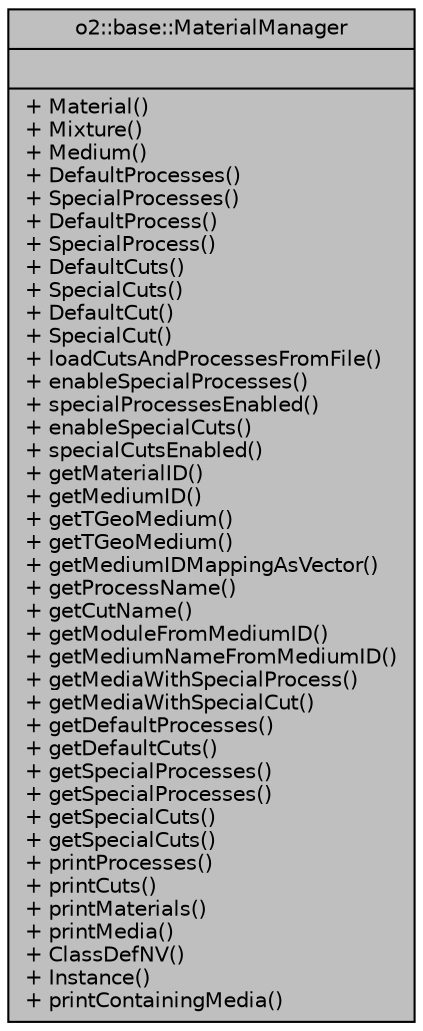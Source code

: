 digraph "o2::base::MaterialManager"
{
 // INTERACTIVE_SVG=YES
  bgcolor="transparent";
  edge [fontname="Helvetica",fontsize="10",labelfontname="Helvetica",labelfontsize="10"];
  node [fontname="Helvetica",fontsize="10",shape=record];
  Node1 [label="{o2::base::MaterialManager\n||+ Material()\l+ Mixture()\l+ Medium()\l+ DefaultProcesses()\l+ SpecialProcesses()\l+ DefaultProcess()\l+ SpecialProcess()\l+ DefaultCuts()\l+ SpecialCuts()\l+ DefaultCut()\l+ SpecialCut()\l+ loadCutsAndProcessesFromFile()\l+ enableSpecialProcesses()\l+ specialProcessesEnabled()\l+ enableSpecialCuts()\l+ specialCutsEnabled()\l+ getMaterialID()\l+ getMediumID()\l+ getTGeoMedium()\l+ getTGeoMedium()\l+ getMediumIDMappingAsVector()\l+ getProcessName()\l+ getCutName()\l+ getModuleFromMediumID()\l+ getMediumNameFromMediumID()\l+ getMediaWithSpecialProcess()\l+ getMediaWithSpecialCut()\l+ getDefaultProcesses()\l+ getDefaultCuts()\l+ getSpecialProcesses()\l+ getSpecialProcesses()\l+ getSpecialCuts()\l+ getSpecialCuts()\l+ printProcesses()\l+ printCuts()\l+ printMaterials()\l+ printMedia()\l+ ClassDefNV()\l+ Instance()\l+ printContainingMedia()\l}",height=0.2,width=0.4,color="black", fillcolor="grey75", style="filled", fontcolor="black"];
}
